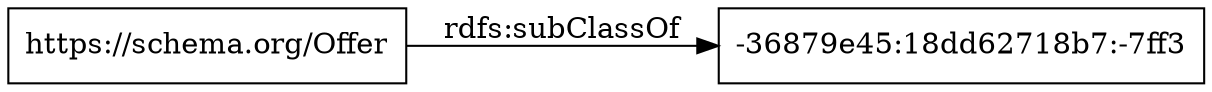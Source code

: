 digraph ar2dtool_diagram { 
rankdir=LR;
size="1000"
node [shape = rectangle, color="black"]; "-36879e45:18dd62718b7:-7ff3" "https://schema.org/Offer" ; /*classes style*/
	"https://schema.org/Offer" -> "-36879e45:18dd62718b7:-7ff3" [ label = "rdfs:subClassOf" ];

}
